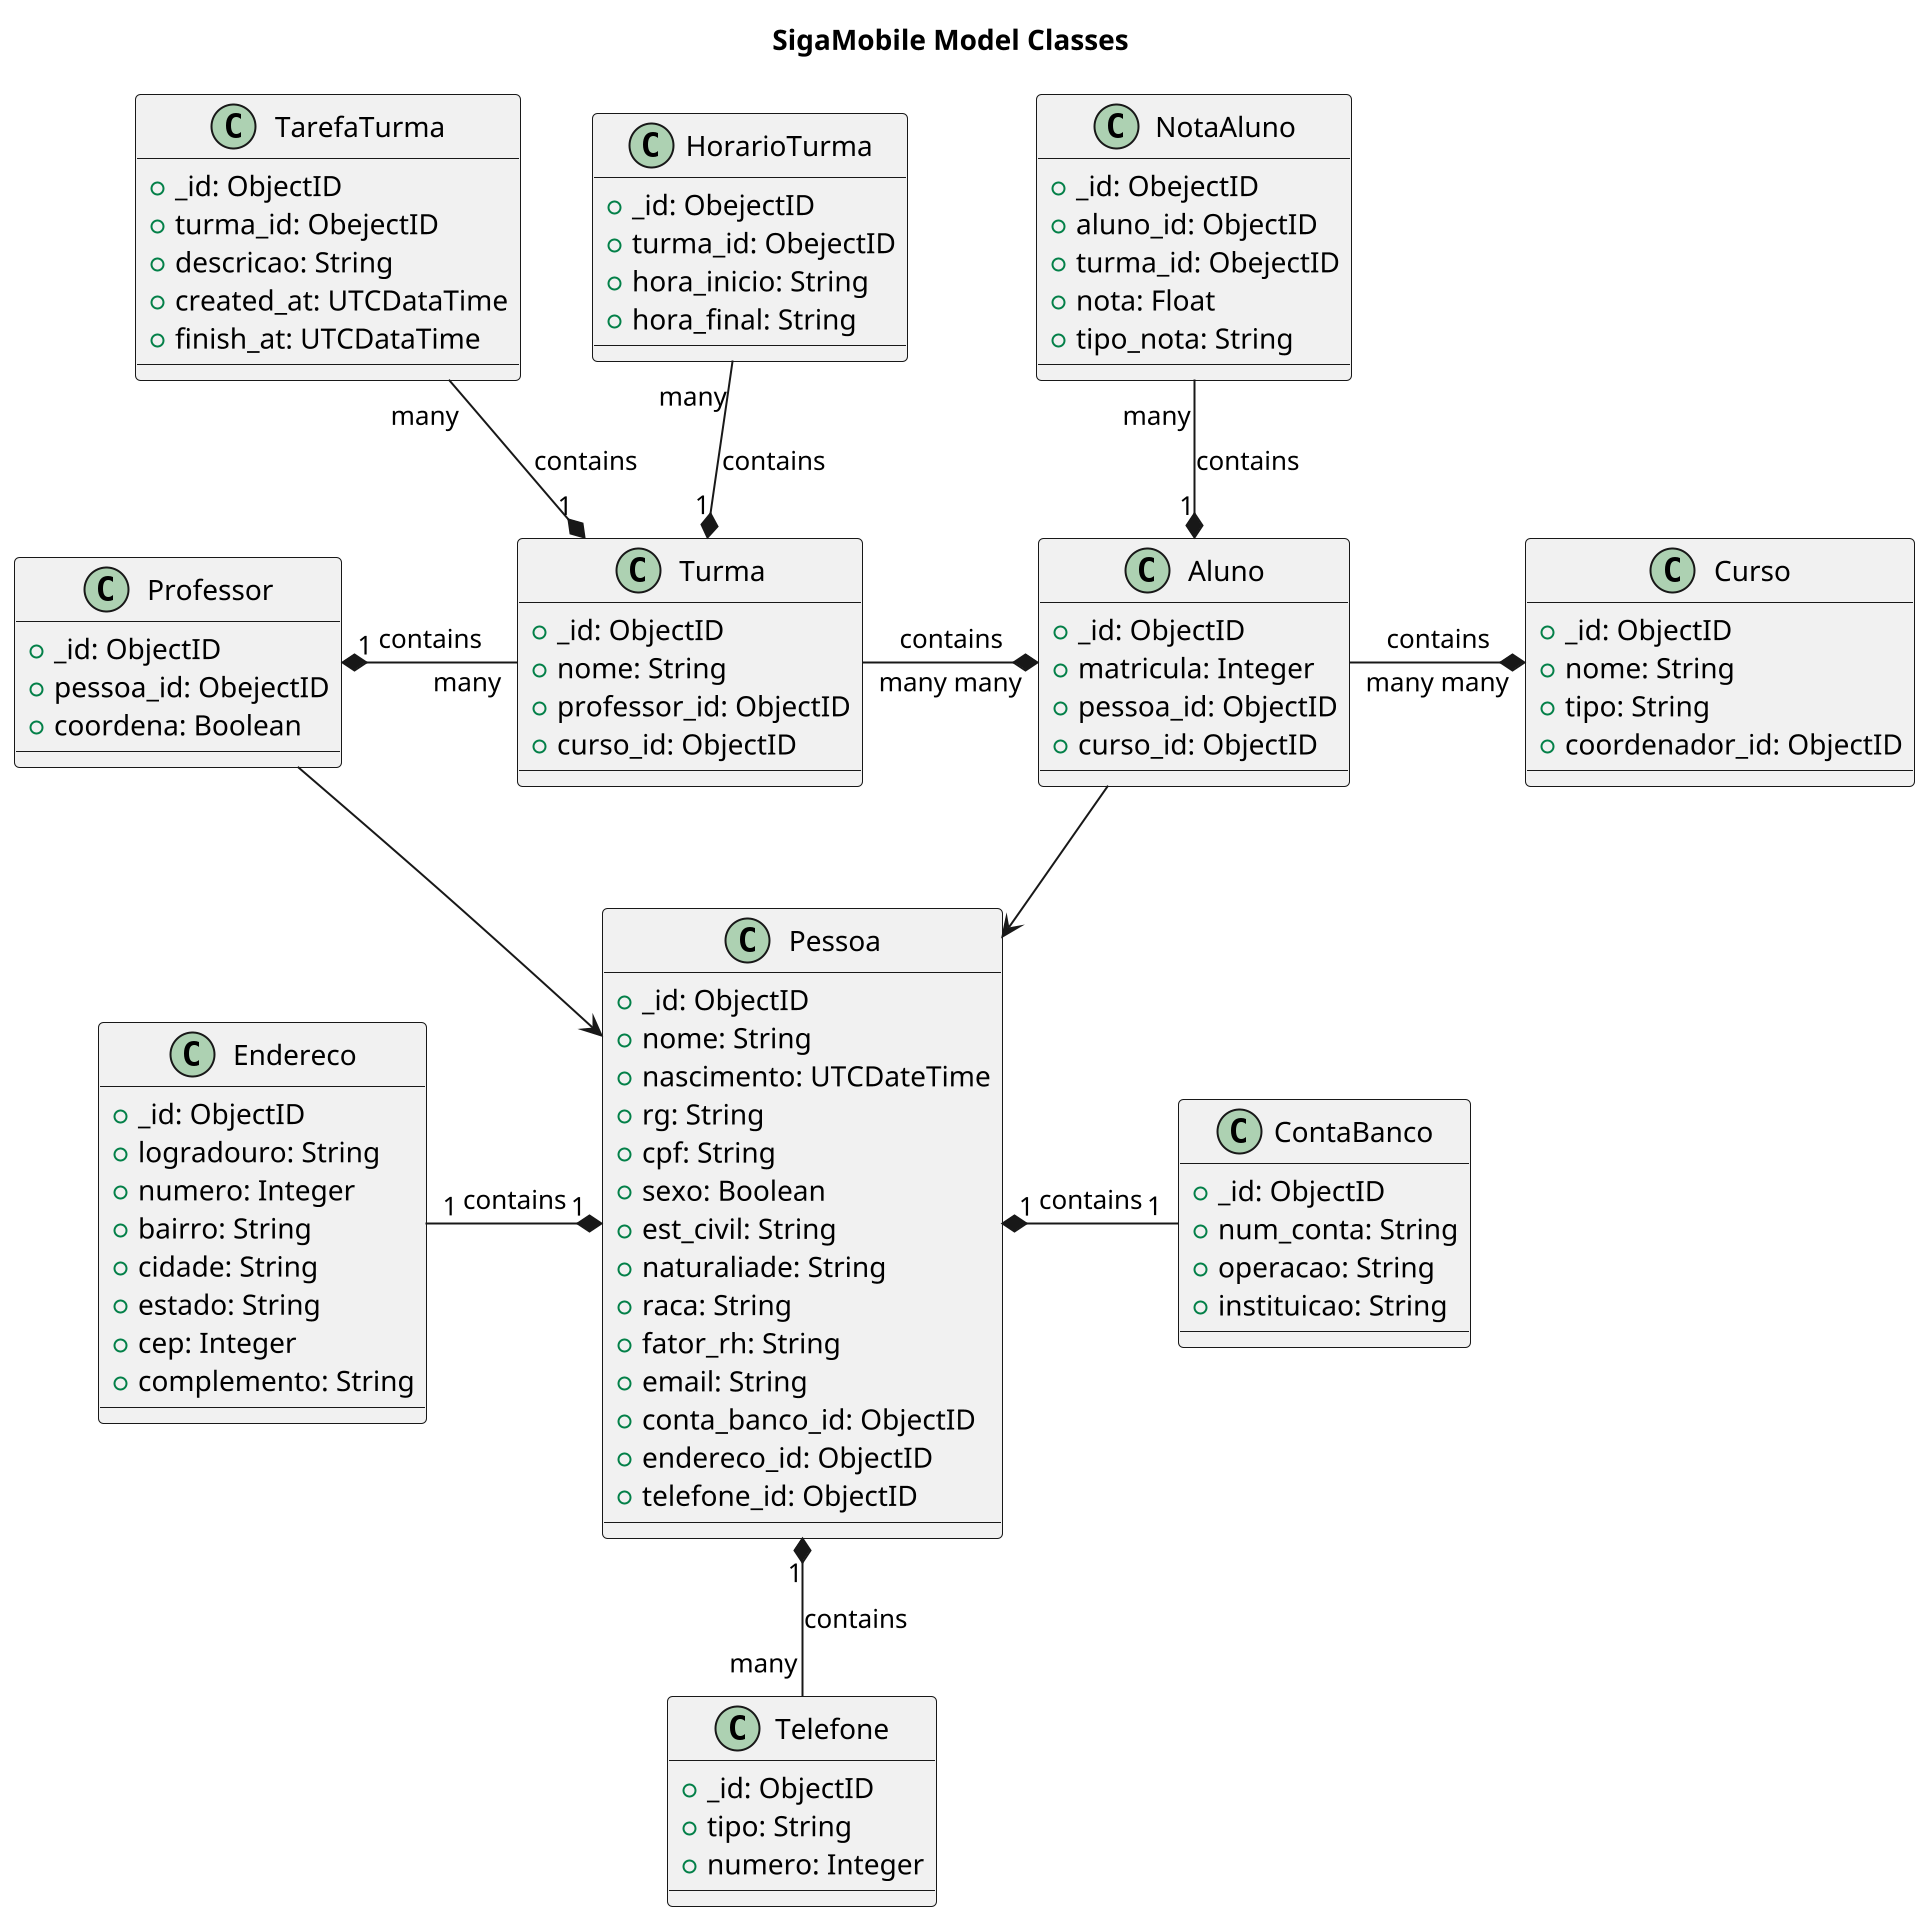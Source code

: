 @startuml
scale 2
skinparam PackageStyle rect

title SigaMobile Model Classes
' em sexo true é masculino e false é feminino
class Pessoa{
    + _id: ObjectID
    + nome: String
    + nascimento: UTCDateTime
    + rg: String
    + cpf: String
    + sexo: Boolean
    + est_civil: String
    + naturaliade: String
    + raca: String
    + fator_rh: String
    + email: String
    + conta_banco_id: ObjectID
    + endereco_id: ObjectID
    + telefone_id: ObjectID
}

class ContaBanco{
    + _id: ObjectID
    + num_conta: String
    + operacao: String
    + instituicao: String
}

class Endereco{
    + _id: ObjectID
    + logradouro: String
    + numero: Integer
    + bairro: String
    + cidade: String
    + estado: String
    + cep: Integer
    + complemento: String
}

class Telefone{
    + _id: ObjectID
    + tipo: String
    + numero: Integer
}

class Aluno{
    + _id: ObjectID
    + matricula: Integer
    + pessoa_id: ObjectID
    + curso_id: ObjectID
}

class Professor{
    + _id: ObjectID
    + pessoa_id: ObejectID
    + coordena: Boolean
}

' tipo pode ser Graduação, Técnico, Ensino Médio, etc...
class Curso{
    + _id: ObjectID
    + nome: String
    + tipo: String
    + coordenador_id: ObjectID
}

' aqui Turma é igual a Disciplina
class Turma{
    + _id: ObjectID
    + nome: String
    + professor_id: ObjectID
    + curso_id: ObjectID
}

' aqui tipo_nota é AV1, AV2 e PF
class NotaAluno{
    + _id: ObejectID
    + aluno_id: ObjectID
    + turma_id: ObejectID
    + nota: Float
    + tipo_nota: String
}

class HorarioTurma{
    + _id: ObejectID
    + turma_id: ObejectID
    + hora_inicio: String
    + hora_final: String
}

class TarefaTurma{
    + _id: ObjectID
    + turma_id: ObejectID
    + descricao: String
    + created_at: UTCDataTime
    + finish_at: UTCDataTime
}

Aluno -down-> Pessoa
Professor -down-> Pessoa

Pessoa "1" *-right- "1" ContaBanco: contains
Pessoa "1" *-left- "1" Endereco: contains
Pessoa "1" *-down- "many" Telefone: contains
Professor "1" *-right- "many" Turma: contains
Aluno "many" *-left- "many" Turma: contains
Aluno "1" *-up- "many" NotaAluno: contains
Turma "1" *-up- "many" HorarioTurma: contains
Turma "1" *-up- "many" TarefaTurma: contains
Curso "many" *-left- "many" Aluno: contains

newpage
title SigaMobile Controllers
class LoginController{

}

class HistoricoEscolarController{

}

class DadosPessoaisController{

}

class AlunoNotasController{

}


@enduml